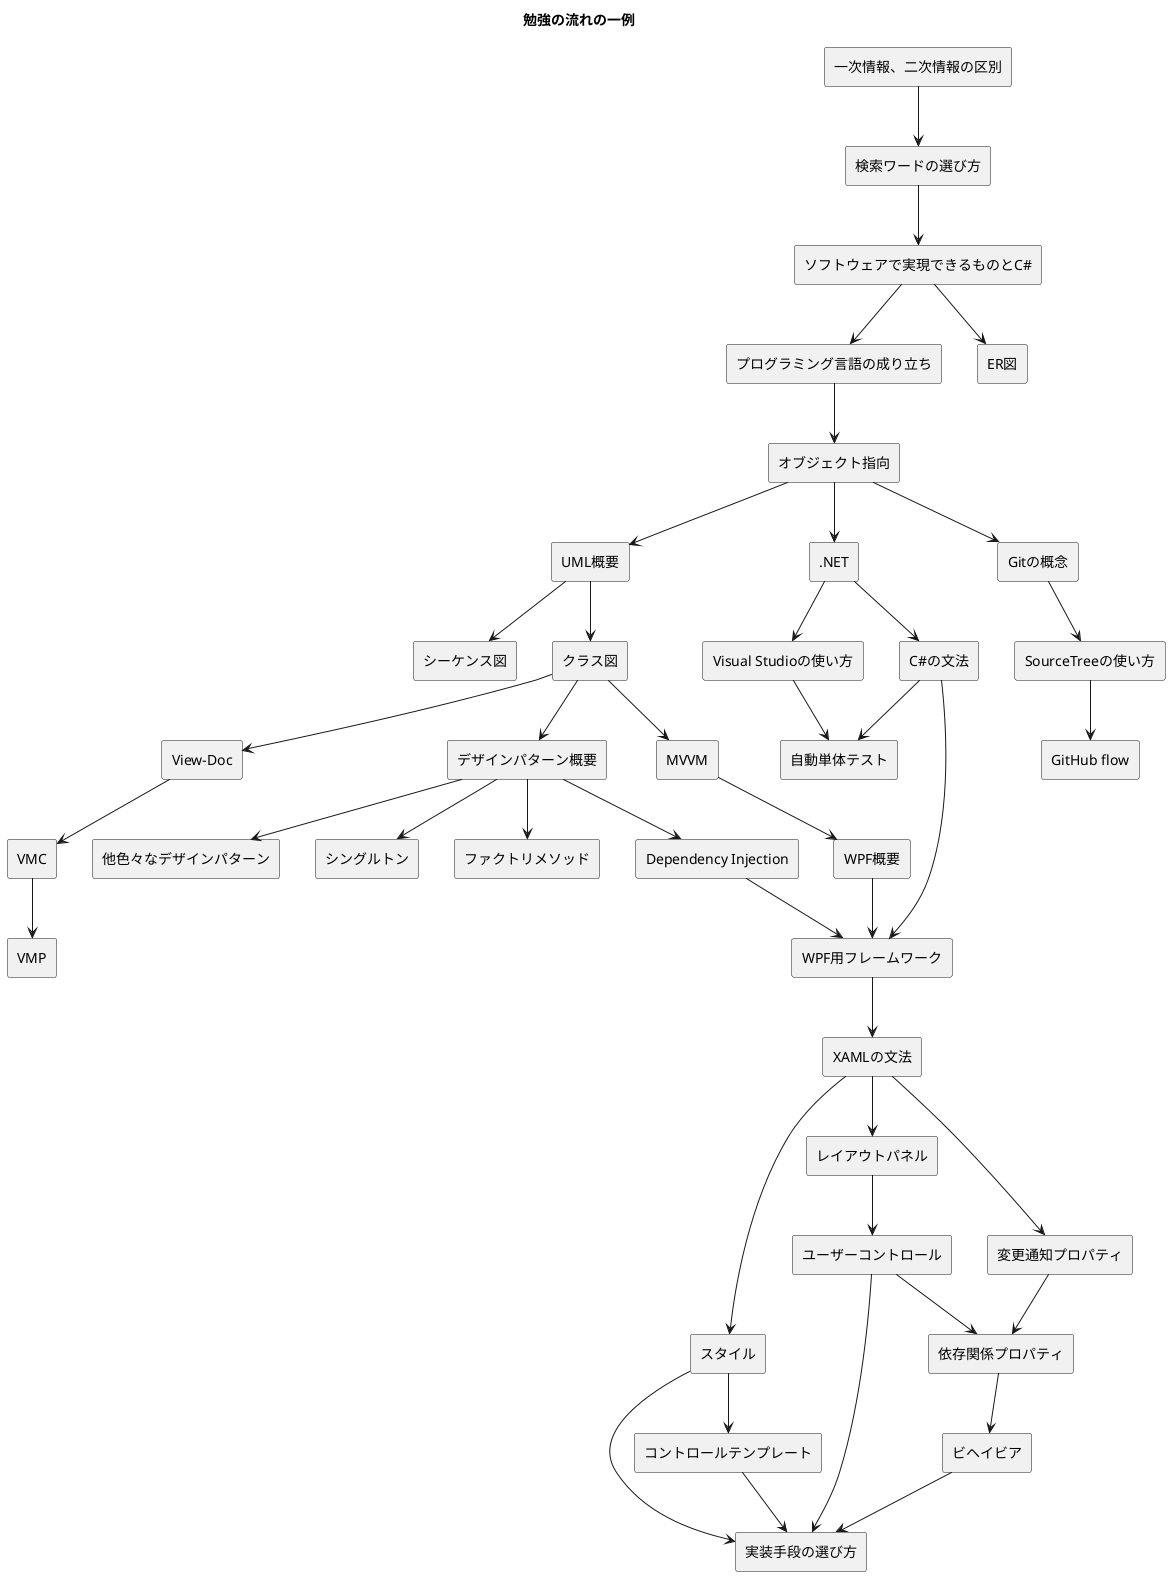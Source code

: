 @startuml flow-sample

skinparam ComponentStyle rectangle
top to bottom direction
title 勉強の流れの一例

component "ソフトウェアで実現できるものとC#" as software
component プログラミング言語の成り立ち
component オブジェクト指向
component UML概要
component クラス図
component シーケンス図
component デザインパターン概要
component シングルトン
component ファクトリメソッド
component "Dependency Injection" as di
component 他色々なデザインパターン
component ".NET" as dotnet
component "Visual Studioの使い方" as vs
component 検索ワードの選び方
component "一次情報、二次情報の区別" as infos
component "C#の文法" as csharp
component 自動単体テスト
component Gitの概念
component SourceTreeの使い方
component "GitHub flow" as githubflow
component "View-Doc" as viewdoc
component VMC
component VMP
component MVVM
component WPF概要
component WPF用フレームワーク
component XAMLの文法
component レイアウトパネル
component 変更通知プロパティ
component スタイル
component コントロールテンプレート
component ユーザーコントロール
component 依存関係プロパティ
component ビヘイビア
component 実装手段の選び方
component ER図

infos --> 検索ワードの選び方
検索ワードの選び方 --> software
software --> プログラミング言語の成り立ち
software --> ER図
プログラミング言語の成り立ち --> オブジェクト指向
オブジェクト指向 --> UML概要
オブジェクト指向 --> dotnet
オブジェクト指向 --> Gitの概念
UML概要 --> クラス図
UML概要 --> シーケンス図
クラス図 --> デザインパターン概要
クラス図 --> viewdoc
クラス図 --> MVVM
デザインパターン概要 --> シングルトン
デザインパターン概要 --> ファクトリメソッド
デザインパターン概要 --> di
デザインパターン概要 --> 他色々なデザインパターン
di --> WPF用フレームワーク

dotnet --> vs
dotnet --> csharp
csharp --> 自動単体テスト
csharp --> WPF用フレームワーク
vs --> 自動単体テスト

Gitの概念 --> SourceTreeの使い方
SourceTreeの使い方 --> githubflow

viewdoc --> VMC
VMC --> VMP

MVVM --> WPF概要
WPF概要 --> WPF用フレームワーク
WPF用フレームワーク --> XAMLの文法
XAMLの文法 --> レイアウトパネル
XAMLの文法 --> スタイル
XAMLの文法 --> 変更通知プロパティ
スタイル --> コントロールテンプレート
レイアウトパネル --> ユーザーコントロール
変更通知プロパティ --> 依存関係プロパティ
ユーザーコントロール --> 依存関係プロパティ
依存関係プロパティ --> ビヘイビア
スタイル --> 実装手段の選び方
ユーザーコントロール --> 実装手段の選び方
コントロールテンプレート --> 実装手段の選び方
ビヘイビア --> 実装手段の選び方

@enduml
